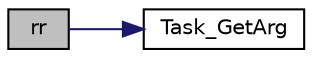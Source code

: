 digraph "rr"
{
  edge [fontname="Helvetica",fontsize="10",labelfontname="Helvetica",labelfontsize="10"];
  node [fontname="Helvetica",fontsize="10",shape=record];
  rankdir="LR";
  Node1 [label="rr",height=0.2,width=0.4,color="black", fillcolor="grey75", style="filled", fontcolor="black"];
  Node1 -> Node2 [color="midnightblue",fontsize="10",style="solid",fontname="Helvetica"];
  Node2 [label="Task_GetArg",height=0.2,width=0.4,color="black", fillcolor="white", style="filled",URL="$os_8c.html#adc48a5ac983c4656508f39c0ee65283f",tooltip="Retrieve the assigned parameter. "];
}
